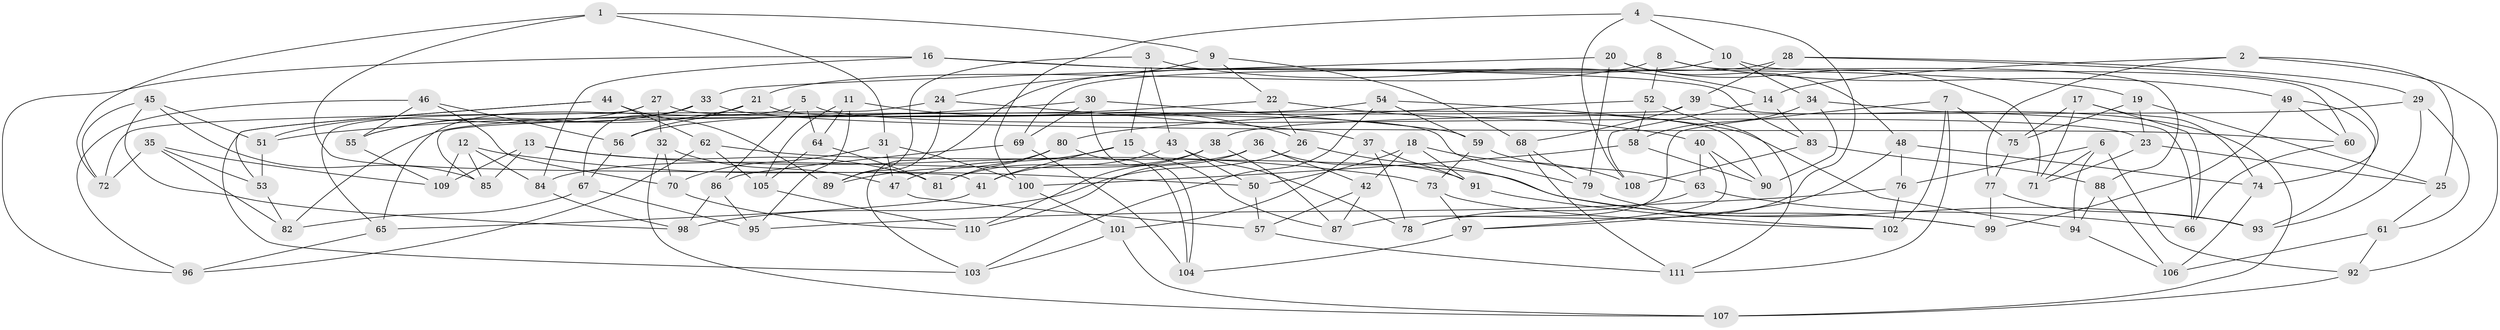 // coarse degree distribution, {3: 0.2727272727272727, 4: 0.21212121212121213, 2: 0.09090909090909091, 5: 0.09090909090909091, 7: 0.12121212121212122, 6: 0.06060606060606061, 12: 0.06060606060606061, 8: 0.06060606060606061, 14: 0.030303030303030304}
// Generated by graph-tools (version 1.1) at 2025/01/03/04/25 22:01:32]
// undirected, 111 vertices, 222 edges
graph export_dot {
graph [start="1"]
  node [color=gray90,style=filled];
  1;
  2;
  3;
  4;
  5;
  6;
  7;
  8;
  9;
  10;
  11;
  12;
  13;
  14;
  15;
  16;
  17;
  18;
  19;
  20;
  21;
  22;
  23;
  24;
  25;
  26;
  27;
  28;
  29;
  30;
  31;
  32;
  33;
  34;
  35;
  36;
  37;
  38;
  39;
  40;
  41;
  42;
  43;
  44;
  45;
  46;
  47;
  48;
  49;
  50;
  51;
  52;
  53;
  54;
  55;
  56;
  57;
  58;
  59;
  60;
  61;
  62;
  63;
  64;
  65;
  66;
  67;
  68;
  69;
  70;
  71;
  72;
  73;
  74;
  75;
  76;
  77;
  78;
  79;
  80;
  81;
  82;
  83;
  84;
  85;
  86;
  87;
  88;
  89;
  90;
  91;
  92;
  93;
  94;
  95;
  96;
  97;
  98;
  99;
  100;
  101;
  102;
  103;
  104;
  105;
  106;
  107;
  108;
  109;
  110;
  111;
  1 -- 9;
  1 -- 72;
  1 -- 31;
  1 -- 41;
  2 -- 25;
  2 -- 77;
  2 -- 14;
  2 -- 92;
  3 -- 43;
  3 -- 89;
  3 -- 15;
  3 -- 14;
  4 -- 87;
  4 -- 10;
  4 -- 100;
  4 -- 108;
  5 -- 64;
  5 -- 23;
  5 -- 65;
  5 -- 86;
  6 -- 94;
  6 -- 71;
  6 -- 92;
  6 -- 76;
  7 -- 75;
  7 -- 78;
  7 -- 102;
  7 -- 111;
  8 -- 49;
  8 -- 21;
  8 -- 52;
  8 -- 88;
  9 -- 24;
  9 -- 68;
  9 -- 22;
  10 -- 103;
  10 -- 60;
  10 -- 34;
  11 -- 95;
  11 -- 64;
  11 -- 26;
  11 -- 105;
  12 -- 50;
  12 -- 84;
  12 -- 85;
  12 -- 109;
  13 -- 109;
  13 -- 73;
  13 -- 81;
  13 -- 85;
  14 -- 83;
  14 -- 108;
  15 -- 87;
  15 -- 41;
  15 -- 47;
  16 -- 96;
  16 -- 84;
  16 -- 19;
  16 -- 83;
  17 -- 75;
  17 -- 74;
  17 -- 71;
  17 -- 66;
  18 -- 50;
  18 -- 91;
  18 -- 108;
  18 -- 42;
  19 -- 75;
  19 -- 23;
  19 -- 25;
  20 -- 71;
  20 -- 48;
  20 -- 33;
  20 -- 79;
  21 -- 90;
  21 -- 56;
  21 -- 55;
  22 -- 56;
  22 -- 40;
  22 -- 26;
  23 -- 25;
  23 -- 71;
  24 -- 72;
  24 -- 37;
  24 -- 89;
  25 -- 61;
  26 -- 99;
  26 -- 98;
  27 -- 65;
  27 -- 79;
  27 -- 32;
  27 -- 51;
  28 -- 74;
  28 -- 29;
  28 -- 39;
  28 -- 69;
  29 -- 61;
  29 -- 93;
  29 -- 38;
  30 -- 51;
  30 -- 69;
  30 -- 59;
  30 -- 104;
  31 -- 100;
  31 -- 47;
  31 -- 70;
  32 -- 47;
  32 -- 70;
  32 -- 107;
  33 -- 55;
  33 -- 67;
  33 -- 60;
  34 -- 90;
  34 -- 58;
  34 -- 66;
  35 -- 53;
  35 -- 109;
  35 -- 82;
  35 -- 72;
  36 -- 91;
  36 -- 84;
  36 -- 110;
  36 -- 42;
  37 -- 78;
  37 -- 101;
  37 -- 91;
  38 -- 87;
  38 -- 41;
  38 -- 110;
  39 -- 107;
  39 -- 85;
  39 -- 68;
  40 -- 63;
  40 -- 90;
  40 -- 97;
  41 -- 65;
  42 -- 87;
  42 -- 57;
  43 -- 81;
  43 -- 50;
  43 -- 78;
  44 -- 89;
  44 -- 53;
  44 -- 103;
  44 -- 62;
  45 -- 51;
  45 -- 72;
  45 -- 85;
  45 -- 98;
  46 -- 55;
  46 -- 96;
  46 -- 56;
  46 -- 70;
  47 -- 57;
  48 -- 76;
  48 -- 74;
  48 -- 97;
  49 -- 60;
  49 -- 99;
  49 -- 93;
  50 -- 57;
  51 -- 53;
  52 -- 111;
  52 -- 80;
  52 -- 58;
  53 -- 82;
  54 -- 59;
  54 -- 82;
  54 -- 103;
  54 -- 94;
  55 -- 109;
  56 -- 67;
  57 -- 111;
  58 -- 100;
  58 -- 90;
  59 -- 73;
  59 -- 63;
  60 -- 66;
  61 -- 106;
  61 -- 92;
  62 -- 96;
  62 -- 105;
  62 -- 93;
  63 -- 78;
  63 -- 66;
  64 -- 105;
  64 -- 81;
  65 -- 96;
  67 -- 95;
  67 -- 82;
  68 -- 79;
  68 -- 111;
  69 -- 86;
  69 -- 104;
  70 -- 110;
  73 -- 97;
  73 -- 102;
  74 -- 106;
  75 -- 77;
  76 -- 95;
  76 -- 102;
  77 -- 99;
  77 -- 93;
  79 -- 99;
  80 -- 104;
  80 -- 81;
  80 -- 89;
  83 -- 88;
  83 -- 108;
  84 -- 98;
  86 -- 95;
  86 -- 98;
  88 -- 94;
  88 -- 106;
  91 -- 102;
  92 -- 107;
  94 -- 106;
  97 -- 104;
  100 -- 101;
  101 -- 107;
  101 -- 103;
  105 -- 110;
}
